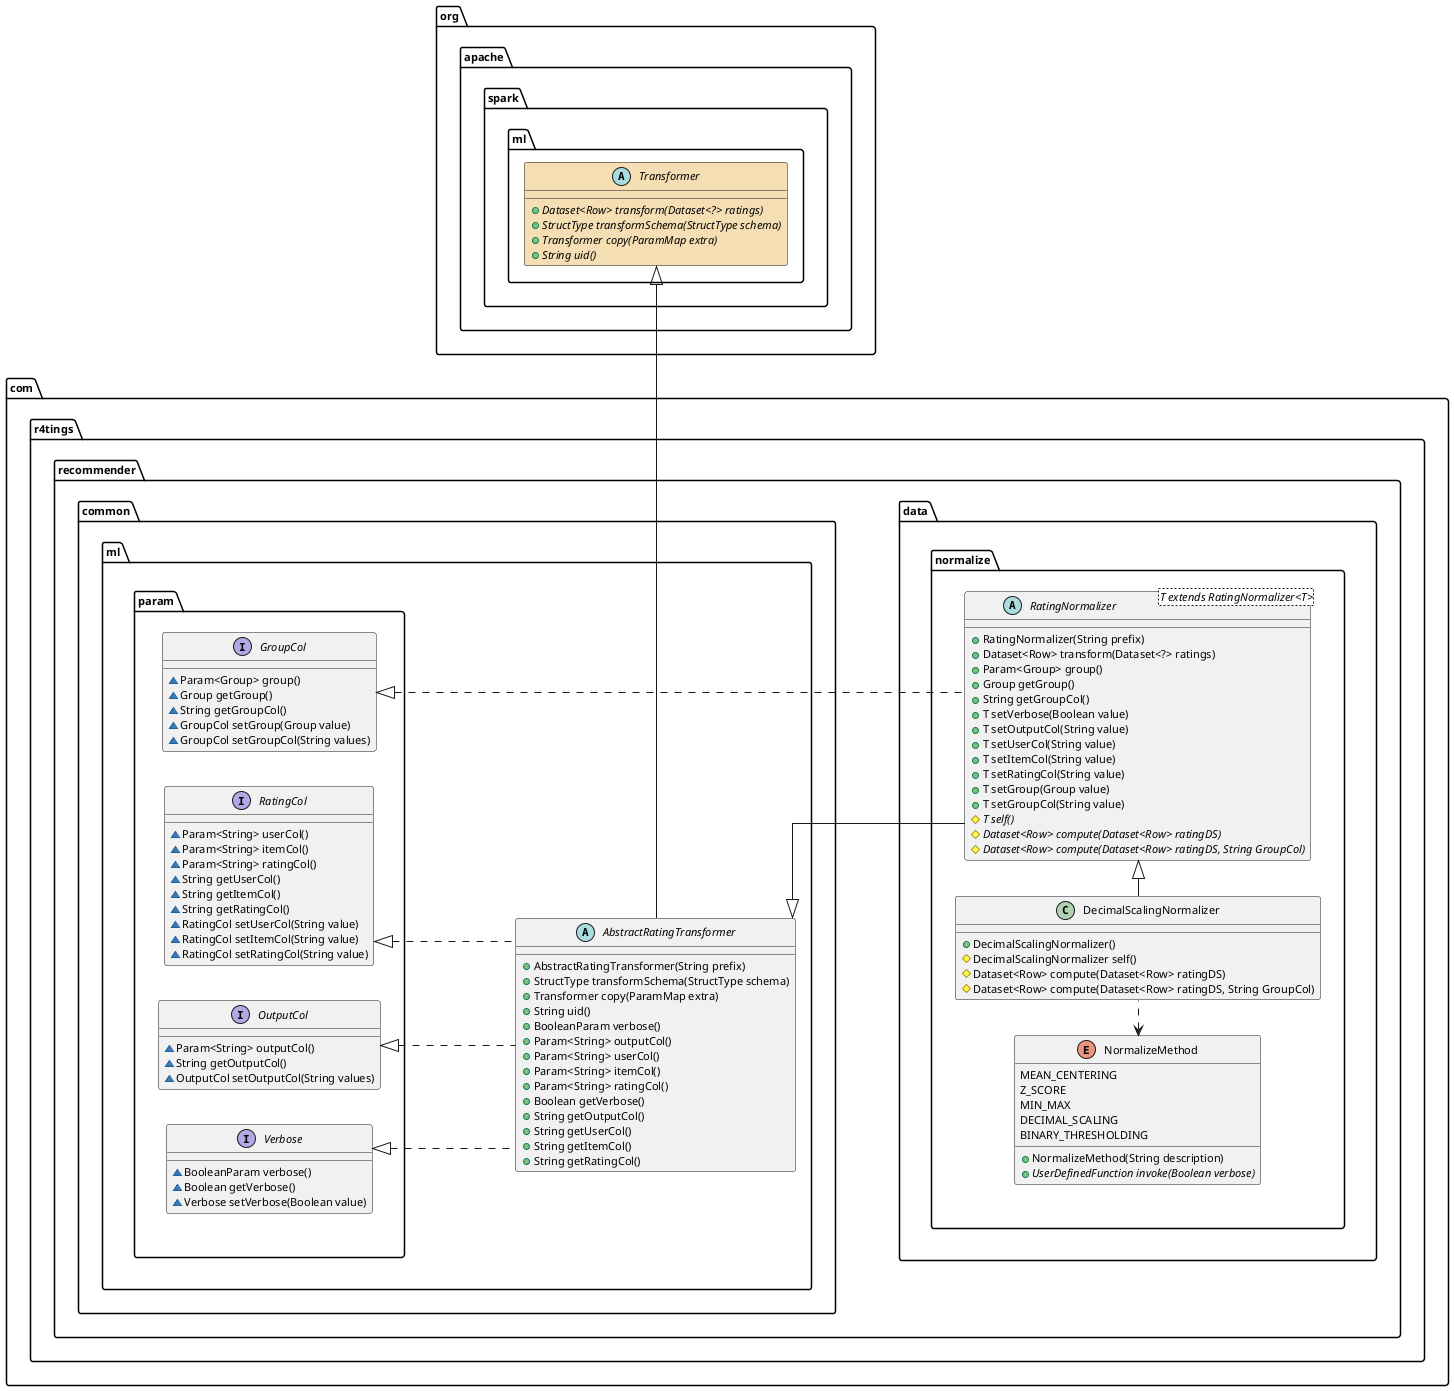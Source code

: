 @startuml

skinparam defaultFontName "D2Coding ligature"
skinparam defaultFontSize 11
skinparam shadowing false

skinparam linetype ortho
left to right direction

package org.apache.spark.ml {
    abstract class Transformer #Wheat {
        + {abstract} Dataset<Row> transform(Dataset<?> ratings)
        + {abstract} StructType transformSchema(StructType schema)
        + {abstract} Transformer copy(ParamMap extra)
        + {abstract} String uid()
    }
}

package com.r4tings.recommender.common.ml {

    package com.r4tings.recommender.common.ml.param {

        interface RatingCol{
            ~ Param<String> userCol()
            ~ Param<String> itemCol()
            ~ Param<String> ratingCol()
            ~ String getUserCol()
            ~ String getItemCol()
            ~ String getRatingCol()
            ~ RatingCol setUserCol(String value)
            ~ RatingCol setItemCol(String value)
            ~ RatingCol setRatingCol(String value)
        }

        interface OutputCol{
            ~ Param<String> outputCol()
            ~ String getOutputCol()
            ~ OutputCol setOutputCol(String values)
        }

        interface Verbose{
            ~ BooleanParam verbose()
            ~ Boolean getVerbose()
            ~ Verbose setVerbose(Boolean value)
        }

        interface GroupCol{
            ~ Param<Group> group()
            ~ Group getGroup()
            ~ String getGroupCol()
            ~ GroupCol setGroup(Group value)
            ~ GroupCol setGroupCol(String values)
        }
    }

    abstract class AbstractRatingTransformer{
        + AbstractRatingTransformer(String prefix)
        + StructType transformSchema(StructType schema)
        + Transformer copy(ParamMap extra)
        + String uid()
        + BooleanParam verbose()
        + Param<String> outputCol()
        + Param<String> userCol()
        + Param<String> itemCol()
        + Param<String> ratingCol()
        + Boolean getVerbose()
        + String getOutputCol()
        + String getUserCol()
        + String getItemCol()
        + String getRatingCol()
    }

    OutputCol <|.. AbstractRatingTransformer
    Verbose <|.. AbstractRatingTransformer
    RatingCol <|.. AbstractRatingTransformer

}

    Transformer <|-left- AbstractRatingTransformer


package com.r4tings.recommender.data.normalize {

    abstract class RatingNormalizer<T extends RatingNormalizer<T>>{
        + RatingNormalizer(String prefix)
        + Dataset<Row> transform(Dataset<?> ratings)
        + Param<Group> group()
        + Group getGroup()
        + String getGroupCol()
        + T setVerbose(Boolean value)
        + T setOutputCol(String value)
        + T setUserCol(String value)
        + T setItemCol(String value)
        + T setRatingCol(String value)
        + T setGroup(Group value)
        + T setGroupCol(String value)
        # {abstract} T self()
        # {abstract} Dataset<Row> compute(Dataset<Row> ratingDS)
        # {abstract} Dataset<Row> compute(Dataset<Row> ratingDS, String GroupCol)
    }

    class DecimalScalingNormalizer{
        + DecimalScalingNormalizer()
        # DecimalScalingNormalizer self()
        # Dataset<Row> compute(Dataset<Row> ratingDS)
        # Dataset<Row> compute(Dataset<Row> ratingDS, String GroupCol)
    }

    enum NormalizeMethod {
        MEAN_CENTERING
        'MEAN_CENTERING_INVERSE
        Z_SCORE
        'Z_SCORE_INVERSE
        MIN_MAX
        'MIN_MAX_INVERSE
        DECIMAL_SCALING
        'DECIMAL_SCALING_INVERSE
        BINARY_THRESHOLDING
        + NormalizeMethod(String description)
        + {abstract} UserDefinedFunction invoke(Boolean verbose)
    }

    AbstractRatingTransformer <|-down- RatingNormalizer
    GroupCol <|.. RatingNormalizer
    RatingNormalizer <|-left- DecimalScalingNormalizer
    NormalizeMethod <.right. DecimalScalingNormalizer

}

com.r4tings.recommender.common.ml.param <-[hidden]- com.r4tings.recommender.data.normalize

@enduml